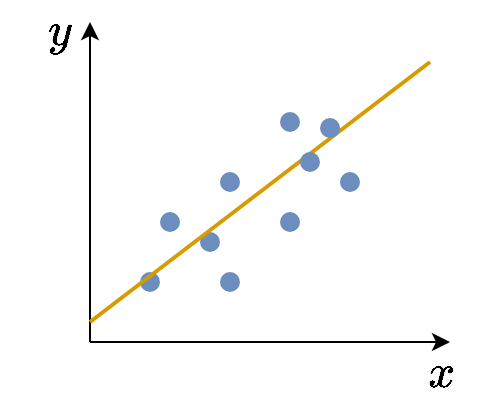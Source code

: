 <mxfile version="20.8.10" type="device"><diagram name="Page-1" id="b4T193TaVcLVeO6j_X-V"><mxGraphModel dx="1434" dy="714" grid="1" gridSize="10" guides="1" tooltips="1" connect="1" arrows="1" fold="1" page="1" pageScale="1" pageWidth="850" pageHeight="1100" math="1" shadow="0"><root><mxCell id="0"/><mxCell id="1" parent="0"/><mxCell id="PczRy12r17impqQFx9hU-1" value="" style="endArrow=classic;html=1;rounded=0;" edge="1" parent="1"><mxGeometry width="50" height="50" relative="1" as="geometry"><mxPoint x="260" y="280" as="sourcePoint"/><mxPoint x="260" y="120" as="targetPoint"/></mxGeometry></mxCell><mxCell id="PczRy12r17impqQFx9hU-2" value="" style="endArrow=classic;html=1;rounded=0;" edge="1" parent="1"><mxGeometry width="50" height="50" relative="1" as="geometry"><mxPoint x="260" y="280" as="sourcePoint"/><mxPoint x="440" y="280" as="targetPoint"/></mxGeometry></mxCell><mxCell id="PczRy12r17impqQFx9hU-3" value="" style="shape=waypoint;sketch=0;fillStyle=solid;size=6;pointerEvents=1;points=[];fillColor=#dae8fc;resizable=0;rotatable=0;perimeter=centerPerimeter;snapToPoint=1;strokeColor=#6c8ebf;strokeWidth=3;" vertex="1" parent="1"><mxGeometry x="280" y="240" width="20" height="20" as="geometry"/></mxCell><mxCell id="PczRy12r17impqQFx9hU-4" value="" style="shape=waypoint;sketch=0;fillStyle=solid;size=6;pointerEvents=1;points=[];fillColor=#dae8fc;resizable=0;rotatable=0;perimeter=centerPerimeter;snapToPoint=1;strokeColor=#6c8ebf;strokeWidth=3;" vertex="1" parent="1"><mxGeometry x="320" y="240" width="20" height="20" as="geometry"/></mxCell><mxCell id="PczRy12r17impqQFx9hU-5" value="" style="shape=waypoint;sketch=0;fillStyle=solid;size=6;pointerEvents=1;points=[];fillColor=#dae8fc;resizable=0;rotatable=0;perimeter=centerPerimeter;snapToPoint=1;strokeColor=#6c8ebf;strokeWidth=3;" vertex="1" parent="1"><mxGeometry x="310" y="220" width="20" height="20" as="geometry"/></mxCell><mxCell id="PczRy12r17impqQFx9hU-6" value="" style="shape=waypoint;sketch=0;fillStyle=solid;size=6;pointerEvents=1;points=[];fillColor=#dae8fc;resizable=0;rotatable=0;perimeter=centerPerimeter;snapToPoint=1;strokeColor=#6c8ebf;strokeWidth=3;" vertex="1" parent="1"><mxGeometry x="290" y="210" width="20" height="20" as="geometry"/></mxCell><mxCell id="PczRy12r17impqQFx9hU-7" value="" style="shape=waypoint;sketch=0;fillStyle=solid;size=6;pointerEvents=1;points=[];fillColor=#dae8fc;resizable=0;rotatable=0;perimeter=centerPerimeter;snapToPoint=1;strokeColor=#6c8ebf;strokeWidth=3;" vertex="1" parent="1"><mxGeometry x="350" y="160" width="20" height="20" as="geometry"/></mxCell><mxCell id="PczRy12r17impqQFx9hU-8" value="" style="shape=waypoint;sketch=0;fillStyle=solid;size=6;pointerEvents=1;points=[];fillColor=#dae8fc;resizable=0;rotatable=0;perimeter=centerPerimeter;snapToPoint=1;strokeColor=#6c8ebf;strokeWidth=3;" vertex="1" parent="1"><mxGeometry x="320" y="190" width="20" height="20" as="geometry"/></mxCell><mxCell id="PczRy12r17impqQFx9hU-9" value="" style="shape=waypoint;sketch=0;fillStyle=solid;size=6;pointerEvents=1;points=[];fillColor=#dae8fc;resizable=0;rotatable=0;perimeter=centerPerimeter;snapToPoint=1;strokeColor=#6c8ebf;strokeWidth=3;" vertex="1" parent="1"><mxGeometry x="350" y="210" width="20" height="20" as="geometry"/></mxCell><mxCell id="PczRy12r17impqQFx9hU-10" value="" style="shape=waypoint;sketch=0;fillStyle=solid;size=6;pointerEvents=1;points=[];fillColor=#dae8fc;resizable=0;rotatable=0;perimeter=centerPerimeter;snapToPoint=1;strokeColor=#6c8ebf;strokeWidth=3;" vertex="1" parent="1"><mxGeometry x="380" y="190" width="20" height="20" as="geometry"/></mxCell><mxCell id="PczRy12r17impqQFx9hU-11" value="" style="endArrow=none;html=1;rounded=0;fillColor=#ffe6cc;strokeColor=#d79b00;strokeWidth=2;" edge="1" parent="1"><mxGeometry width="50" height="50" relative="1" as="geometry"><mxPoint x="260" y="270" as="sourcePoint"/><mxPoint x="430" y="140" as="targetPoint"/></mxGeometry></mxCell><mxCell id="PczRy12r17impqQFx9hU-12" value="" style="shape=waypoint;sketch=0;fillStyle=solid;size=6;pointerEvents=1;points=[];fillColor=#dae8fc;resizable=0;rotatable=0;perimeter=centerPerimeter;snapToPoint=1;strokeColor=#6c8ebf;strokeWidth=3;" vertex="1" parent="1"><mxGeometry x="360" y="180" width="20" height="20" as="geometry"/></mxCell><mxCell id="PczRy12r17impqQFx9hU-13" value="" style="shape=waypoint;sketch=0;fillStyle=solid;size=6;pointerEvents=1;points=[];fillColor=#dae8fc;resizable=0;rotatable=0;perimeter=centerPerimeter;snapToPoint=1;strokeColor=#6c8ebf;strokeWidth=3;" vertex="1" parent="1"><mxGeometry x="370" y="163" width="20" height="20" as="geometry"/></mxCell><mxCell id="PczRy12r17impqQFx9hU-14" value="$$x$$" style="text;html=1;strokeColor=none;fillColor=none;align=center;verticalAlign=middle;whiteSpace=wrap;rounded=0;fontSize=20;" vertex="1" parent="1"><mxGeometry x="406" y="280" width="60" height="30" as="geometry"/></mxCell><mxCell id="PczRy12r17impqQFx9hU-15" value="$$y$$" style="text;html=1;strokeColor=none;fillColor=none;align=center;verticalAlign=middle;whiteSpace=wrap;rounded=0;fontSize=20;" vertex="1" parent="1"><mxGeometry x="215" y="109" width="60" height="30" as="geometry"/></mxCell></root></mxGraphModel></diagram></mxfile>